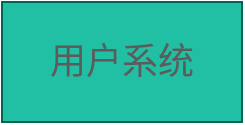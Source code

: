 <mxfile version="18.1.3" type="github"><diagram id="GF-hErnUv28km8DTxaLr" name="Page-1"><mxGraphModel dx="2866" dy="1636" grid="1" gridSize="10" guides="1" tooltips="1" connect="1" arrows="1" fold="1" page="1" pageScale="1" pageWidth="827" pageHeight="1169" math="0" shadow="0"><root><mxCell id="0"/><mxCell id="1" parent="0"/><mxCell id="3TormRxyCB7WqBcGD_2D-1" value="用户系统" style="rounded=0;whiteSpace=wrap;html=1;fillColor=#21C0A5;strokeColor=#006658;fontColor=#5C5C5C;fontSize=18;" vertex="1" parent="1"><mxGeometry x="110" y="160" width="120" height="60" as="geometry"/></mxCell></root></mxGraphModel></diagram></mxfile>